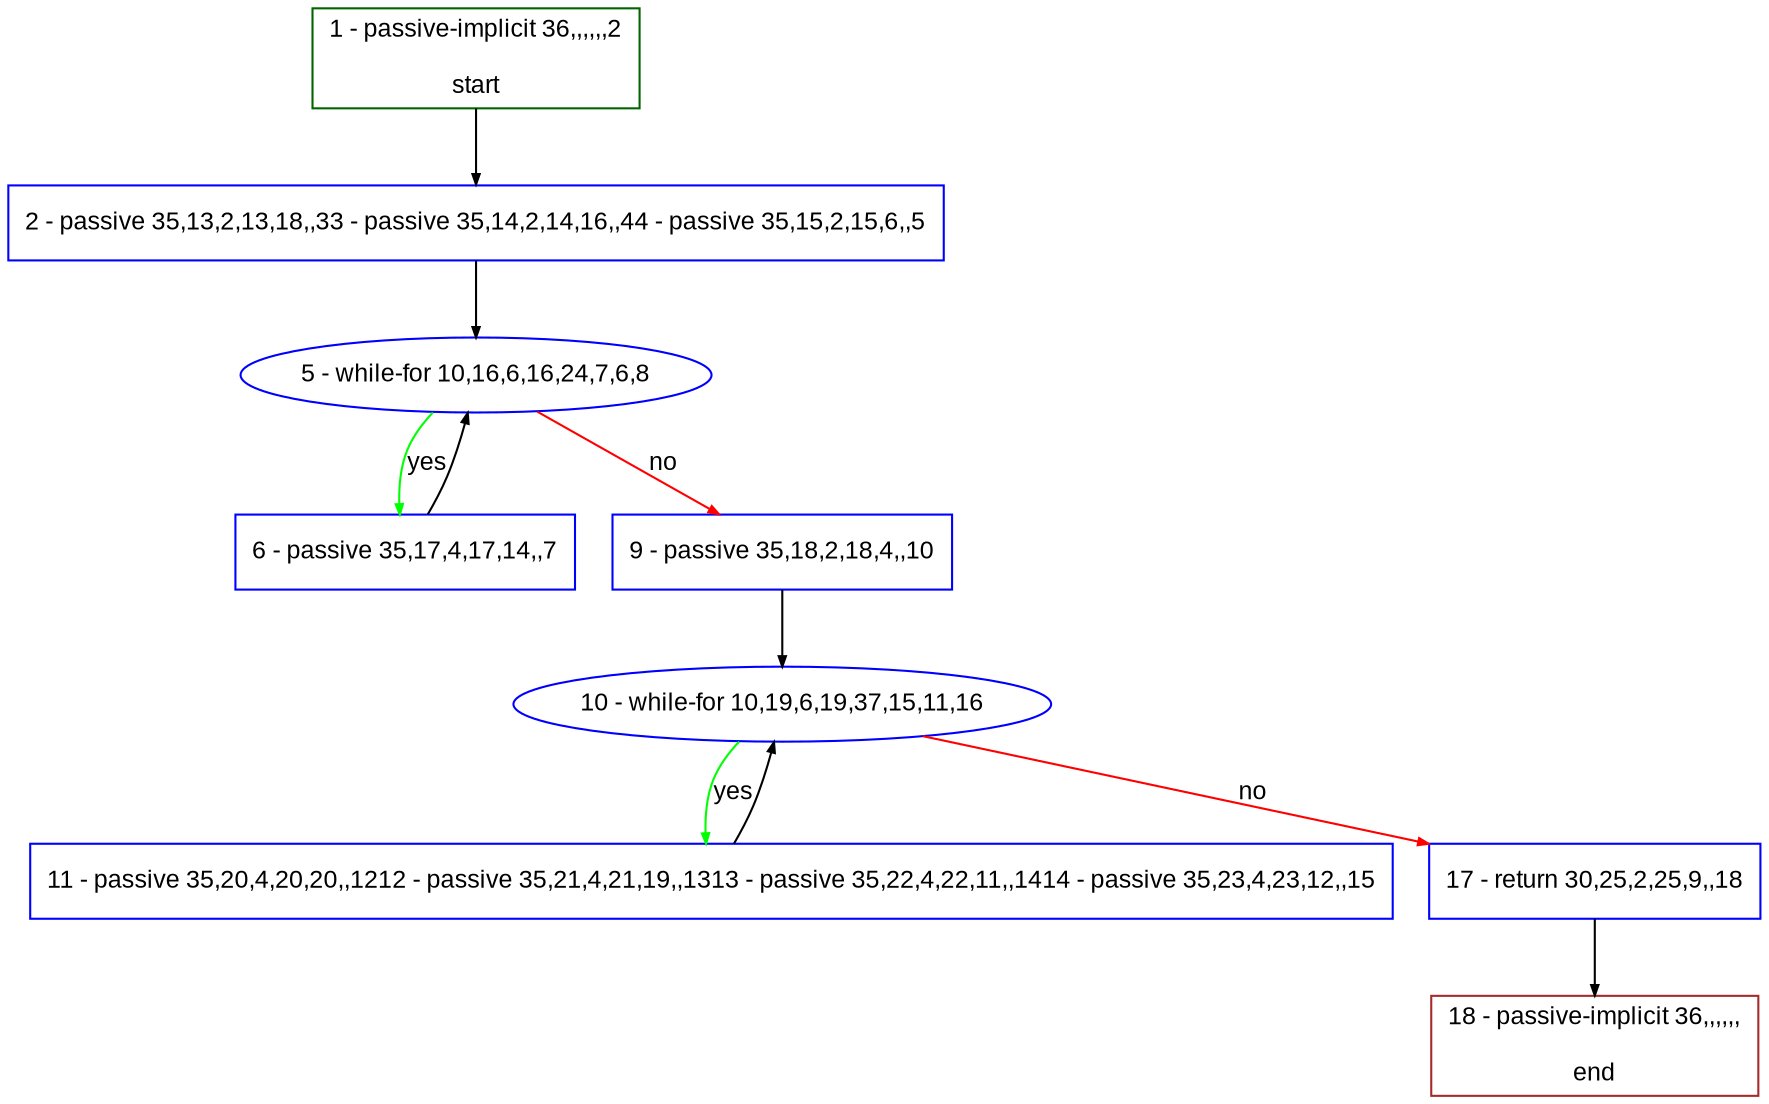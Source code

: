 digraph "" {
  graph [pack="true", label="", fontsize="12", packmode="clust", fontname="Arial", fillcolor="#FFFFCC", bgcolor="white", style="rounded,filled", compound="true"];
  node [node_initialized="no", label="", color="grey", fontsize="12", fillcolor="white", fontname="Arial", style="filled", shape="rectangle", compound="true", fixedsize="false"];
  edge [fontcolor="black", arrowhead="normal", arrowtail="none", arrowsize="0.5", ltail="", label="", color="black", fontsize="12", lhead="", fontname="Arial", dir="forward", compound="true"];
  __N1 [label="2 - passive 35,13,2,13,18,,33 - passive 35,14,2,14,16,,44 - passive 35,15,2,15,6,,5", color="#0000ff", fillcolor="#ffffff", style="filled", shape="box"];
  __N2 [label="1 - passive-implicit 36,,,,,,2\n\nstart", color="#006400", fillcolor="#ffffff", style="filled", shape="box"];
  __N3 [label="5 - while-for 10,16,6,16,24,7,6,8", color="#0000ff", fillcolor="#ffffff", style="filled", shape="oval"];
  __N4 [label="6 - passive 35,17,4,17,14,,7", color="#0000ff", fillcolor="#ffffff", style="filled", shape="box"];
  __N5 [label="9 - passive 35,18,2,18,4,,10", color="#0000ff", fillcolor="#ffffff", style="filled", shape="box"];
  __N6 [label="10 - while-for 10,19,6,19,37,15,11,16", color="#0000ff", fillcolor="#ffffff", style="filled", shape="oval"];
  __N7 [label="11 - passive 35,20,4,20,20,,1212 - passive 35,21,4,21,19,,1313 - passive 35,22,4,22,11,,1414 - passive 35,23,4,23,12,,15", color="#0000ff", fillcolor="#ffffff", style="filled", shape="box"];
  __N8 [label="17 - return 30,25,2,25,9,,18", color="#0000ff", fillcolor="#ffffff", style="filled", shape="box"];
  __N9 [label="18 - passive-implicit 36,,,,,,\n\nend", color="#a52a2a", fillcolor="#ffffff", style="filled", shape="box"];
  __N2 -> __N1 [arrowhead="normal", arrowtail="none", color="#000000", label="", dir="forward"];
  __N1 -> __N3 [arrowhead="normal", arrowtail="none", color="#000000", label="", dir="forward"];
  __N3 -> __N4 [arrowhead="normal", arrowtail="none", color="#00ff00", label="yes", dir="forward"];
  __N4 -> __N3 [arrowhead="normal", arrowtail="none", color="#000000", label="", dir="forward"];
  __N3 -> __N5 [arrowhead="normal", arrowtail="none", color="#ff0000", label="no", dir="forward"];
  __N5 -> __N6 [arrowhead="normal", arrowtail="none", color="#000000", label="", dir="forward"];
  __N6 -> __N7 [arrowhead="normal", arrowtail="none", color="#00ff00", label="yes", dir="forward"];
  __N7 -> __N6 [arrowhead="normal", arrowtail="none", color="#000000", label="", dir="forward"];
  __N6 -> __N8 [arrowhead="normal", arrowtail="none", color="#ff0000", label="no", dir="forward"];
  __N8 -> __N9 [arrowhead="normal", arrowtail="none", color="#000000", label="", dir="forward"];
}

